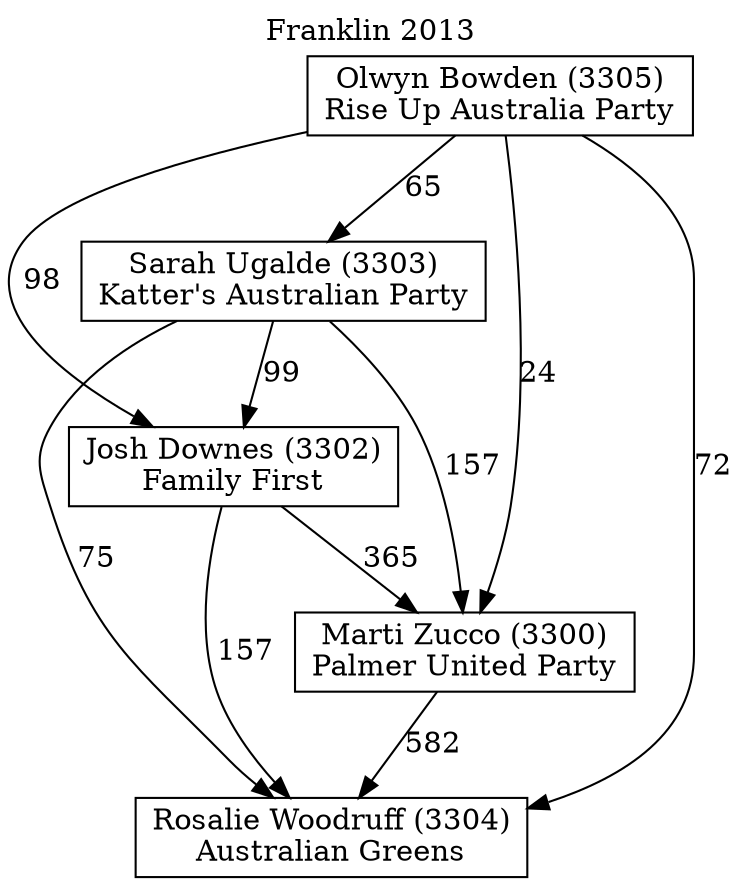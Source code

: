 // House preference flow
digraph "Rosalie Woodruff (3304)_Franklin_2013" {
	graph [label="Franklin 2013" labelloc=t mclimit=10]
	node [shape=box]
	"Rosalie Woodruff (3304)" [label="Rosalie Woodruff (3304)
Australian Greens"]
	"Marti Zucco (3300)" [label="Marti Zucco (3300)
Palmer United Party"]
	"Josh Downes (3302)" [label="Josh Downes (3302)
Family First"]
	"Sarah Ugalde (3303)" [label="Sarah Ugalde (3303)
Katter's Australian Party"]
	"Olwyn Bowden (3305)" [label="Olwyn Bowden (3305)
Rise Up Australia Party"]
	"Rosalie Woodruff (3304)" [label="Rosalie Woodruff (3304)
Australian Greens"]
	"Josh Downes (3302)" [label="Josh Downes (3302)
Family First"]
	"Sarah Ugalde (3303)" [label="Sarah Ugalde (3303)
Katter's Australian Party"]
	"Olwyn Bowden (3305)" [label="Olwyn Bowden (3305)
Rise Up Australia Party"]
	"Rosalie Woodruff (3304)" [label="Rosalie Woodruff (3304)
Australian Greens"]
	"Sarah Ugalde (3303)" [label="Sarah Ugalde (3303)
Katter's Australian Party"]
	"Olwyn Bowden (3305)" [label="Olwyn Bowden (3305)
Rise Up Australia Party"]
	"Rosalie Woodruff (3304)" [label="Rosalie Woodruff (3304)
Australian Greens"]
	"Olwyn Bowden (3305)" [label="Olwyn Bowden (3305)
Rise Up Australia Party"]
	"Olwyn Bowden (3305)" [label="Olwyn Bowden (3305)
Rise Up Australia Party"]
	"Sarah Ugalde (3303)" [label="Sarah Ugalde (3303)
Katter's Australian Party"]
	"Olwyn Bowden (3305)" [label="Olwyn Bowden (3305)
Rise Up Australia Party"]
	"Olwyn Bowden (3305)" [label="Olwyn Bowden (3305)
Rise Up Australia Party"]
	"Josh Downes (3302)" [label="Josh Downes (3302)
Family First"]
	"Sarah Ugalde (3303)" [label="Sarah Ugalde (3303)
Katter's Australian Party"]
	"Olwyn Bowden (3305)" [label="Olwyn Bowden (3305)
Rise Up Australia Party"]
	"Josh Downes (3302)" [label="Josh Downes (3302)
Family First"]
	"Olwyn Bowden (3305)" [label="Olwyn Bowden (3305)
Rise Up Australia Party"]
	"Olwyn Bowden (3305)" [label="Olwyn Bowden (3305)
Rise Up Australia Party"]
	"Sarah Ugalde (3303)" [label="Sarah Ugalde (3303)
Katter's Australian Party"]
	"Olwyn Bowden (3305)" [label="Olwyn Bowden (3305)
Rise Up Australia Party"]
	"Olwyn Bowden (3305)" [label="Olwyn Bowden (3305)
Rise Up Australia Party"]
	"Marti Zucco (3300)" [label="Marti Zucco (3300)
Palmer United Party"]
	"Josh Downes (3302)" [label="Josh Downes (3302)
Family First"]
	"Sarah Ugalde (3303)" [label="Sarah Ugalde (3303)
Katter's Australian Party"]
	"Olwyn Bowden (3305)" [label="Olwyn Bowden (3305)
Rise Up Australia Party"]
	"Marti Zucco (3300)" [label="Marti Zucco (3300)
Palmer United Party"]
	"Sarah Ugalde (3303)" [label="Sarah Ugalde (3303)
Katter's Australian Party"]
	"Olwyn Bowden (3305)" [label="Olwyn Bowden (3305)
Rise Up Australia Party"]
	"Marti Zucco (3300)" [label="Marti Zucco (3300)
Palmer United Party"]
	"Olwyn Bowden (3305)" [label="Olwyn Bowden (3305)
Rise Up Australia Party"]
	"Olwyn Bowden (3305)" [label="Olwyn Bowden (3305)
Rise Up Australia Party"]
	"Sarah Ugalde (3303)" [label="Sarah Ugalde (3303)
Katter's Australian Party"]
	"Olwyn Bowden (3305)" [label="Olwyn Bowden (3305)
Rise Up Australia Party"]
	"Olwyn Bowden (3305)" [label="Olwyn Bowden (3305)
Rise Up Australia Party"]
	"Josh Downes (3302)" [label="Josh Downes (3302)
Family First"]
	"Sarah Ugalde (3303)" [label="Sarah Ugalde (3303)
Katter's Australian Party"]
	"Olwyn Bowden (3305)" [label="Olwyn Bowden (3305)
Rise Up Australia Party"]
	"Josh Downes (3302)" [label="Josh Downes (3302)
Family First"]
	"Olwyn Bowden (3305)" [label="Olwyn Bowden (3305)
Rise Up Australia Party"]
	"Olwyn Bowden (3305)" [label="Olwyn Bowden (3305)
Rise Up Australia Party"]
	"Sarah Ugalde (3303)" [label="Sarah Ugalde (3303)
Katter's Australian Party"]
	"Olwyn Bowden (3305)" [label="Olwyn Bowden (3305)
Rise Up Australia Party"]
	"Olwyn Bowden (3305)" [label="Olwyn Bowden (3305)
Rise Up Australia Party"]
	"Marti Zucco (3300)" -> "Rosalie Woodruff (3304)" [label=582]
	"Josh Downes (3302)" -> "Marti Zucco (3300)" [label=365]
	"Sarah Ugalde (3303)" -> "Josh Downes (3302)" [label=99]
	"Olwyn Bowden (3305)" -> "Sarah Ugalde (3303)" [label=65]
	"Josh Downes (3302)" -> "Rosalie Woodruff (3304)" [label=157]
	"Sarah Ugalde (3303)" -> "Rosalie Woodruff (3304)" [label=75]
	"Olwyn Bowden (3305)" -> "Rosalie Woodruff (3304)" [label=72]
	"Olwyn Bowden (3305)" -> "Josh Downes (3302)" [label=98]
	"Sarah Ugalde (3303)" -> "Marti Zucco (3300)" [label=157]
	"Olwyn Bowden (3305)" -> "Marti Zucco (3300)" [label=24]
}
